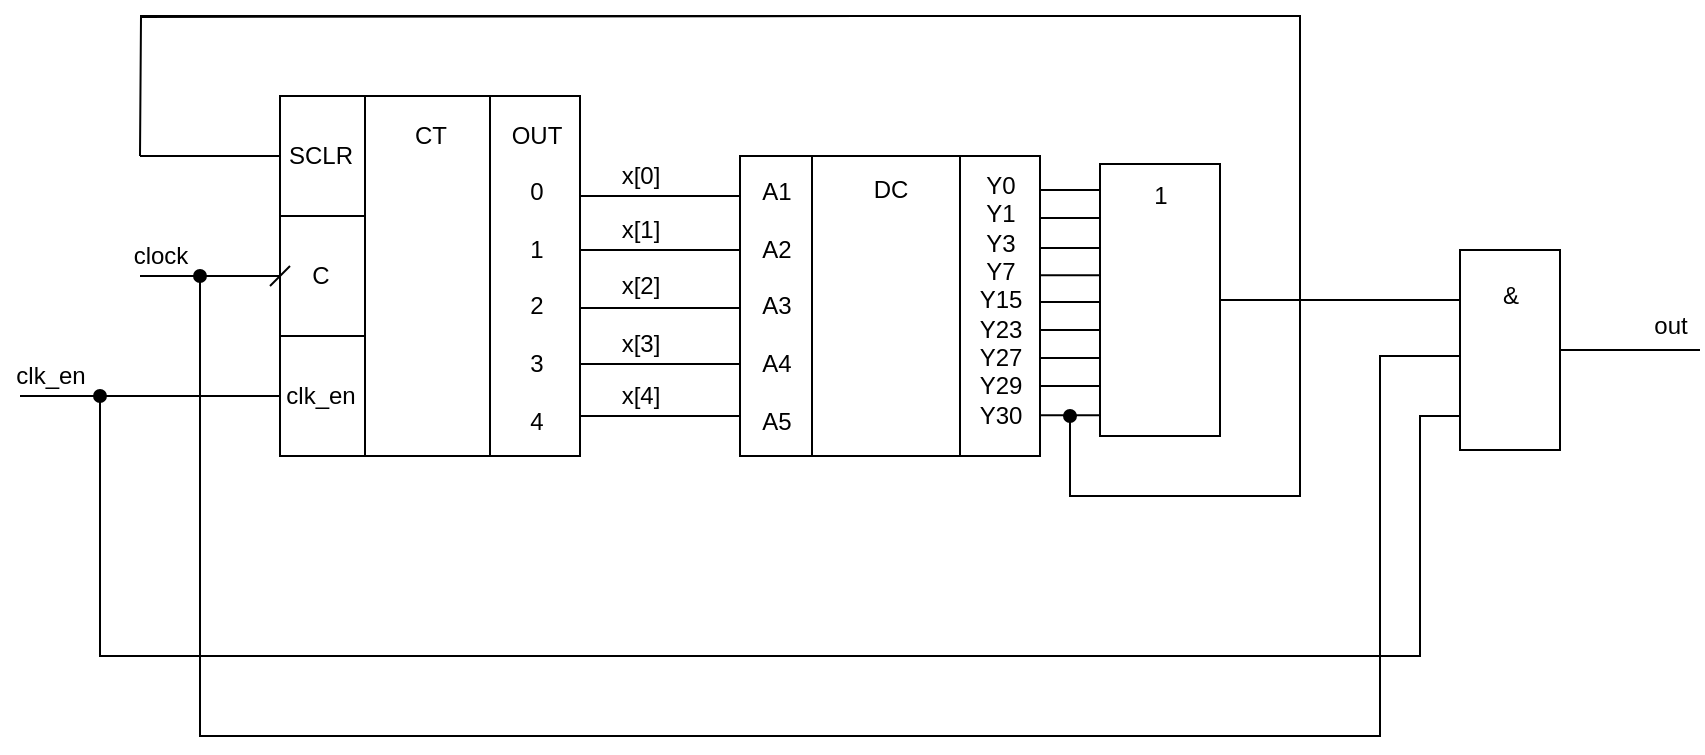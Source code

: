 <mxfile version="13.9.9" type="device"><diagram id="ipwA98HrdWcVA9aQJJ0l" name="Страница 1"><mxGraphModel dx="1463" dy="846" grid="1" gridSize="10" guides="1" tooltips="1" connect="1" arrows="1" fold="1" page="1" pageScale="1" pageWidth="827" pageHeight="1169" math="0" shadow="0"><root><mxCell id="0"/><mxCell id="1" parent="0"/><mxCell id="EoNBrJ1B59yEpxefYizW-12" style="edgeStyle=orthogonalEdgeStyle;rounded=0;orthogonalLoop=1;jettySize=auto;html=1;endArrow=none;endFill=0;" parent="1" source="EoNBrJ1B59yEpxefYizW-1" edge="1"><mxGeometry relative="1" as="geometry"><mxPoint x="280" y="370" as="targetPoint"/></mxGeometry></mxCell><mxCell id="EoNBrJ1B59yEpxefYizW-1" value="" style="rounded=0;whiteSpace=wrap;html=1;" parent="1" vertex="1"><mxGeometry x="350" y="280" width="150" height="180" as="geometry"/></mxCell><mxCell id="EoNBrJ1B59yEpxefYizW-2" value="СT" style="text;html=1;align=center;verticalAlign=middle;resizable=0;points=[];autosize=1;" parent="1" vertex="1"><mxGeometry x="410" y="290" width="30" height="20" as="geometry"/></mxCell><mxCell id="EoNBrJ1B59yEpxefYizW-3" value="OUT&lt;br&gt;" style="text;html=1;align=center;verticalAlign=middle;resizable=0;points=[];autosize=1;" parent="1" vertex="1"><mxGeometry x="457.5" y="290" width="40" height="20" as="geometry"/></mxCell><mxCell id="EoNBrJ1B59yEpxefYizW-4" value="" style="endArrow=none;html=1;" parent="1" edge="1"><mxGeometry width="50" height="50" relative="1" as="geometry"><mxPoint x="455" y="460" as="sourcePoint"/><mxPoint x="455" y="280" as="targetPoint"/></mxGeometry></mxCell><mxCell id="EoNBrJ1B59yEpxefYizW-5" value="" style="endArrow=none;html=1;" parent="1" edge="1"><mxGeometry width="50" height="50" relative="1" as="geometry"><mxPoint x="392.5" y="460" as="sourcePoint"/><mxPoint x="392.5" y="280" as="targetPoint"/></mxGeometry></mxCell><mxCell id="EoNBrJ1B59yEpxefYizW-6" value="0&lt;br&gt;&lt;br&gt;1&lt;br&gt;&lt;br&gt;2&lt;br&gt;&lt;br&gt;3&lt;br&gt;&lt;br&gt;4" style="text;html=1;align=center;verticalAlign=middle;resizable=0;points=[];autosize=1;" parent="1" vertex="1"><mxGeometry x="467.5" y="320" width="20" height="130" as="geometry"/></mxCell><mxCell id="EoNBrJ1B59yEpxefYizW-7" value="SCLR&lt;br&gt;" style="text;html=1;align=center;verticalAlign=middle;resizable=0;points=[];autosize=1;" parent="1" vertex="1"><mxGeometry x="345" y="300" width="50" height="20" as="geometry"/></mxCell><mxCell id="EoNBrJ1B59yEpxefYizW-8" value="C" style="text;html=1;align=center;verticalAlign=middle;resizable=0;points=[];autosize=1;" parent="1" vertex="1"><mxGeometry x="360" y="360" width="20" height="20" as="geometry"/></mxCell><mxCell id="EoNBrJ1B59yEpxefYizW-9" value="clk_en" style="text;html=1;align=center;verticalAlign=middle;resizable=0;points=[];autosize=1;" parent="1" vertex="1"><mxGeometry x="345" y="420" width="50" height="20" as="geometry"/></mxCell><mxCell id="EoNBrJ1B59yEpxefYizW-10" value="" style="endArrow=none;html=1;" parent="1" edge="1"><mxGeometry width="50" height="50" relative="1" as="geometry"><mxPoint x="350" y="340" as="sourcePoint"/><mxPoint x="392" y="340" as="targetPoint"/></mxGeometry></mxCell><mxCell id="EoNBrJ1B59yEpxefYizW-11" value="" style="endArrow=none;html=1;" parent="1" edge="1"><mxGeometry width="50" height="50" relative="1" as="geometry"><mxPoint x="350" y="400" as="sourcePoint"/><mxPoint x="392" y="400" as="targetPoint"/></mxGeometry></mxCell><mxCell id="EoNBrJ1B59yEpxefYizW-13" value="" style="endArrow=none;html=1;" parent="1" edge="1"><mxGeometry width="50" height="50" relative="1" as="geometry"><mxPoint x="345" y="375" as="sourcePoint"/><mxPoint x="355" y="365" as="targetPoint"/></mxGeometry></mxCell><mxCell id="EoNBrJ1B59yEpxefYizW-15" value="" style="endArrow=none;html=1;rounded=0;" parent="1" edge="1"><mxGeometry width="50" height="50" relative="1" as="geometry"><mxPoint x="580" y="330" as="sourcePoint"/><mxPoint x="500" y="330" as="targetPoint"/></mxGeometry></mxCell><mxCell id="EoNBrJ1B59yEpxefYizW-16" value="" style="endArrow=none;html=1;rounded=0;" parent="1" edge="1"><mxGeometry width="50" height="50" relative="1" as="geometry"><mxPoint x="580" y="357" as="sourcePoint"/><mxPoint x="500" y="357" as="targetPoint"/></mxGeometry></mxCell><mxCell id="EoNBrJ1B59yEpxefYizW-17" value="" style="endArrow=none;html=1;rounded=0;" parent="1" edge="1"><mxGeometry width="50" height="50" relative="1" as="geometry"><mxPoint x="580" y="386" as="sourcePoint"/><mxPoint x="500" y="386" as="targetPoint"/></mxGeometry></mxCell><mxCell id="EoNBrJ1B59yEpxefYizW-18" value="" style="endArrow=none;html=1;rounded=0;" parent="1" edge="1"><mxGeometry width="50" height="50" relative="1" as="geometry"><mxPoint x="580" y="414" as="sourcePoint"/><mxPoint x="500" y="414" as="targetPoint"/></mxGeometry></mxCell><mxCell id="EoNBrJ1B59yEpxefYizW-19" value="" style="endArrow=none;html=1;rounded=0;" parent="1" edge="1"><mxGeometry width="50" height="50" relative="1" as="geometry"><mxPoint x="580" y="440" as="sourcePoint"/><mxPoint x="500" y="440" as="targetPoint"/></mxGeometry></mxCell><mxCell id="EoNBrJ1B59yEpxefYizW-22" value="" style="endArrow=none;html=1;rounded=0;" parent="1" edge="1"><mxGeometry width="50" height="50" relative="1" as="geometry"><mxPoint x="350" y="310" as="sourcePoint"/><mxPoint x="280" y="310" as="targetPoint"/></mxGeometry></mxCell><mxCell id="EoNBrJ1B59yEpxefYizW-23" value="" style="endArrow=none;html=1;rounded=0;" parent="1" edge="1"><mxGeometry width="50" height="50" relative="1" as="geometry"><mxPoint x="350" y="430" as="sourcePoint"/><mxPoint x="220" y="430" as="targetPoint"/></mxGeometry></mxCell><mxCell id="EoNBrJ1B59yEpxefYizW-24" value="" style="rounded=0;whiteSpace=wrap;html=1;" parent="1" vertex="1"><mxGeometry x="580" y="310" width="150" height="150" as="geometry"/></mxCell><mxCell id="EoNBrJ1B59yEpxefYizW-27" value="" style="endArrow=none;html=1;" parent="1" edge="1"><mxGeometry width="50" height="50" relative="1" as="geometry"><mxPoint x="690" y="460" as="sourcePoint"/><mxPoint x="690" y="310" as="targetPoint"/></mxGeometry></mxCell><mxCell id="EoNBrJ1B59yEpxefYizW-28" value="" style="endArrow=none;html=1;" parent="1" edge="1"><mxGeometry width="50" height="50" relative="1" as="geometry"><mxPoint x="616" y="460" as="sourcePoint"/><mxPoint x="616" y="310" as="targetPoint"/></mxGeometry></mxCell><mxCell id="EoNBrJ1B59yEpxefYizW-37" value="Y0&lt;br&gt;Y1&lt;br&gt;Y3&lt;br&gt;Y7&lt;br&gt;Y15&lt;br&gt;Y23&lt;br&gt;Y27&lt;br&gt;Y29&lt;br&gt;Y30" style="text;html=1;align=center;verticalAlign=middle;resizable=0;points=[];autosize=1;" parent="1" vertex="1"><mxGeometry x="690" y="317" width="40" height="130" as="geometry"/></mxCell><mxCell id="EoNBrJ1B59yEpxefYizW-80" value="clock" style="text;html=1;align=center;verticalAlign=middle;resizable=0;points=[];autosize=1;" parent="1" vertex="1"><mxGeometry x="270" y="350" width="40" height="20" as="geometry"/></mxCell><mxCell id="EoNBrJ1B59yEpxefYizW-82" value="clk_en" style="text;html=1;align=center;verticalAlign=middle;resizable=0;points=[];autosize=1;" parent="1" vertex="1"><mxGeometry x="210" y="410" width="50" height="20" as="geometry"/></mxCell><mxCell id="EoNBrJ1B59yEpxefYizW-83" value="x[0]" style="text;html=1;align=center;verticalAlign=middle;resizable=0;points=[];autosize=1;" parent="1" vertex="1"><mxGeometry x="515" y="310" width="30" height="20" as="geometry"/></mxCell><mxCell id="EoNBrJ1B59yEpxefYizW-85" value="x[1]" style="text;html=1;align=center;verticalAlign=middle;resizable=0;points=[];autosize=1;" parent="1" vertex="1"><mxGeometry x="515" y="337" width="30" height="20" as="geometry"/></mxCell><mxCell id="EoNBrJ1B59yEpxefYizW-86" value="x[2]" style="text;html=1;align=center;verticalAlign=middle;resizable=0;points=[];autosize=1;" parent="1" vertex="1"><mxGeometry x="515" y="365" width="30" height="20" as="geometry"/></mxCell><mxCell id="EoNBrJ1B59yEpxefYizW-87" value="x[3]" style="text;html=1;align=center;verticalAlign=middle;resizable=0;points=[];autosize=1;" parent="1" vertex="1"><mxGeometry x="515" y="394" width="30" height="20" as="geometry"/></mxCell><mxCell id="EoNBrJ1B59yEpxefYizW-88" value="x[4]" style="text;html=1;align=center;verticalAlign=middle;resizable=0;points=[];autosize=1;" parent="1" vertex="1"><mxGeometry x="515" y="420" width="30" height="20" as="geometry"/></mxCell><mxCell id="EoNBrJ1B59yEpxefYizW-101" style="edgeStyle=orthogonalEdgeStyle;rounded=0;orthogonalLoop=1;jettySize=auto;html=1;startArrow=none;startFill=0;endArrow=none;endFill=0;strokeWidth=1;" parent="1" edge="1"><mxGeometry relative="1" as="geometry"><mxPoint x="280" y="310" as="targetPoint"/><mxPoint x="640" y="240" as="sourcePoint"/></mxGeometry></mxCell><mxCell id="EoNBrJ1B59yEpxefYizW-108" style="edgeStyle=orthogonalEdgeStyle;rounded=0;orthogonalLoop=1;jettySize=auto;html=1;startArrow=none;startFill=0;endArrow=none;endFill=0;strokeWidth=1;" parent="1" source="EoNBrJ1B59yEpxefYizW-104" edge="1"><mxGeometry relative="1" as="geometry"><mxPoint x="1060" y="407" as="targetPoint"/><Array as="points"><mxPoint x="1060" y="407"/></Array></mxGeometry></mxCell><mxCell id="EoNBrJ1B59yEpxefYizW-104" value="" style="rounded=0;whiteSpace=wrap;html=1;" parent="1" vertex="1"><mxGeometry x="940" y="357" width="50" height="100" as="geometry"/></mxCell><mxCell id="EoNBrJ1B59yEpxefYizW-105" value="" style="endArrow=oval;html=1;strokeWidth=1;rounded=0;endFill=1;" parent="1" edge="1"><mxGeometry width="50" height="50" relative="1" as="geometry"><mxPoint x="940" y="440" as="sourcePoint"/><mxPoint x="260" y="430" as="targetPoint"/><Array as="points"><mxPoint x="920" y="440"/><mxPoint x="920" y="560"/><mxPoint x="330" y="560"/><mxPoint x="260" y="560"/><mxPoint x="260" y="430"/></Array></mxGeometry></mxCell><mxCell id="EoNBrJ1B59yEpxefYizW-106" value="" style="endArrow=oval;html=1;strokeWidth=1;rounded=0;endFill=1;" parent="1" edge="1"><mxGeometry width="50" height="50" relative="1" as="geometry"><mxPoint x="940" y="410" as="sourcePoint"/><mxPoint x="310" y="370" as="targetPoint"/><Array as="points"><mxPoint x="900" y="410"/><mxPoint x="900" y="600"/><mxPoint x="310" y="600"/><mxPoint x="310" y="500"/><mxPoint x="310" y="370"/></Array></mxGeometry></mxCell><mxCell id="EoNBrJ1B59yEpxefYizW-107" value="&amp;amp;" style="text;html=1;align=center;verticalAlign=middle;resizable=0;points=[];autosize=1;" parent="1" vertex="1"><mxGeometry x="955" y="370" width="20" height="20" as="geometry"/></mxCell><mxCell id="EoNBrJ1B59yEpxefYizW-109" value="out" style="text;html=1;align=center;verticalAlign=middle;resizable=0;points=[];autosize=1;" parent="1" vertex="1"><mxGeometry x="1030" y="385" width="30" height="20" as="geometry"/></mxCell><mxCell id="EoNBrJ1B59yEpxefYizW-110" value="A1&lt;br&gt;&lt;br&gt;A2&lt;br&gt;&lt;br&gt;A3&lt;br&gt;&lt;br&gt;A4&lt;br&gt;&lt;br&gt;A5" style="text;html=1;align=center;verticalAlign=middle;resizable=0;points=[];autosize=1;" parent="1" vertex="1"><mxGeometry x="583" y="320" width="30" height="130" as="geometry"/></mxCell><mxCell id="EoNBrJ1B59yEpxefYizW-111" value="DC" style="text;html=1;align=center;verticalAlign=middle;resizable=0;points=[];autosize=1;" parent="1" vertex="1"><mxGeometry x="640" y="317" width="30" height="20" as="geometry"/></mxCell><mxCell id="EoNBrJ1B59yEpxefYizW-112" value="" style="endArrow=none;html=1;strokeWidth=1;rounded=0;" parent="1" edge="1"><mxGeometry width="50" height="50" relative="1" as="geometry"><mxPoint x="730" y="327" as="sourcePoint"/><mxPoint x="760" y="327" as="targetPoint"/></mxGeometry></mxCell><mxCell id="EoNBrJ1B59yEpxefYizW-113" value="" style="endArrow=none;html=1;strokeWidth=1;rounded=0;" parent="1" edge="1"><mxGeometry width="50" height="50" relative="1" as="geometry"><mxPoint x="730" y="356" as="sourcePoint"/><mxPoint x="760" y="356" as="targetPoint"/></mxGeometry></mxCell><mxCell id="EoNBrJ1B59yEpxefYizW-114" value="" style="endArrow=none;html=1;strokeWidth=1;rounded=0;" parent="1" edge="1"><mxGeometry width="50" height="50" relative="1" as="geometry"><mxPoint x="730" y="341" as="sourcePoint"/><mxPoint x="760" y="341" as="targetPoint"/></mxGeometry></mxCell><mxCell id="EoNBrJ1B59yEpxefYizW-115" value="" style="endArrow=none;html=1;strokeWidth=1;rounded=0;" parent="1" edge="1"><mxGeometry width="50" height="50" relative="1" as="geometry"><mxPoint x="730" y="369.6" as="sourcePoint"/><mxPoint x="760" y="369.6" as="targetPoint"/></mxGeometry></mxCell><mxCell id="EoNBrJ1B59yEpxefYizW-116" value="" style="endArrow=none;html=1;strokeWidth=1;rounded=0;" parent="1" edge="1"><mxGeometry width="50" height="50" relative="1" as="geometry"><mxPoint x="730" y="383" as="sourcePoint"/><mxPoint x="760" y="383" as="targetPoint"/></mxGeometry></mxCell><mxCell id="EoNBrJ1B59yEpxefYizW-117" value="" style="endArrow=none;html=1;strokeWidth=1;rounded=0;" parent="1" edge="1"><mxGeometry width="50" height="50" relative="1" as="geometry"><mxPoint x="730" y="397" as="sourcePoint"/><mxPoint x="760" y="397" as="targetPoint"/></mxGeometry></mxCell><mxCell id="EoNBrJ1B59yEpxefYizW-118" value="" style="endArrow=none;html=1;strokeWidth=1;rounded=0;" parent="1" edge="1"><mxGeometry width="50" height="50" relative="1" as="geometry"><mxPoint x="730" y="411" as="sourcePoint"/><mxPoint x="760" y="411" as="targetPoint"/></mxGeometry></mxCell><mxCell id="EoNBrJ1B59yEpxefYizW-119" value="" style="endArrow=none;html=1;strokeWidth=1;rounded=0;" parent="1" edge="1"><mxGeometry width="50" height="50" relative="1" as="geometry"><mxPoint x="730" y="425" as="sourcePoint"/><mxPoint x="760" y="425" as="targetPoint"/></mxGeometry></mxCell><mxCell id="EoNBrJ1B59yEpxefYizW-120" value="" style="endArrow=none;html=1;strokeWidth=1;rounded=0;" parent="1" edge="1"><mxGeometry width="50" height="50" relative="1" as="geometry"><mxPoint x="730" y="439.6" as="sourcePoint"/><mxPoint x="760" y="439.6" as="targetPoint"/></mxGeometry></mxCell><mxCell id="EoNBrJ1B59yEpxefYizW-123" style="edgeStyle=orthogonalEdgeStyle;rounded=0;orthogonalLoop=1;jettySize=auto;html=1;entryX=0;entryY=0.25;entryDx=0;entryDy=0;startArrow=none;startFill=0;endArrow=none;endFill=0;strokeWidth=1;" parent="1" source="EoNBrJ1B59yEpxefYizW-121" target="EoNBrJ1B59yEpxefYizW-104" edge="1"><mxGeometry relative="1" as="geometry"/></mxCell><mxCell id="EoNBrJ1B59yEpxefYizW-121" value="" style="rounded=0;whiteSpace=wrap;html=1;" parent="1" vertex="1"><mxGeometry x="760" y="314" width="60" height="136" as="geometry"/></mxCell><mxCell id="EoNBrJ1B59yEpxefYizW-122" value="1" style="text;html=1;align=center;verticalAlign=middle;resizable=0;points=[];autosize=1;" parent="1" vertex="1"><mxGeometry x="780" y="320" width="20" height="20" as="geometry"/></mxCell><mxCell id="EoNBrJ1B59yEpxefYizW-125" value="" style="endArrow=none;html=1;strokeWidth=1;rounded=0;startArrow=oval;startFill=1;" parent="1" edge="1"><mxGeometry width="50" height="50" relative="1" as="geometry"><mxPoint x="745" y="440" as="sourcePoint"/><mxPoint x="280" y="240" as="targetPoint"/><Array as="points"><mxPoint x="745" y="480"/><mxPoint x="860" y="480"/><mxPoint x="860" y="240"/></Array></mxGeometry></mxCell></root></mxGraphModel></diagram></mxfile>